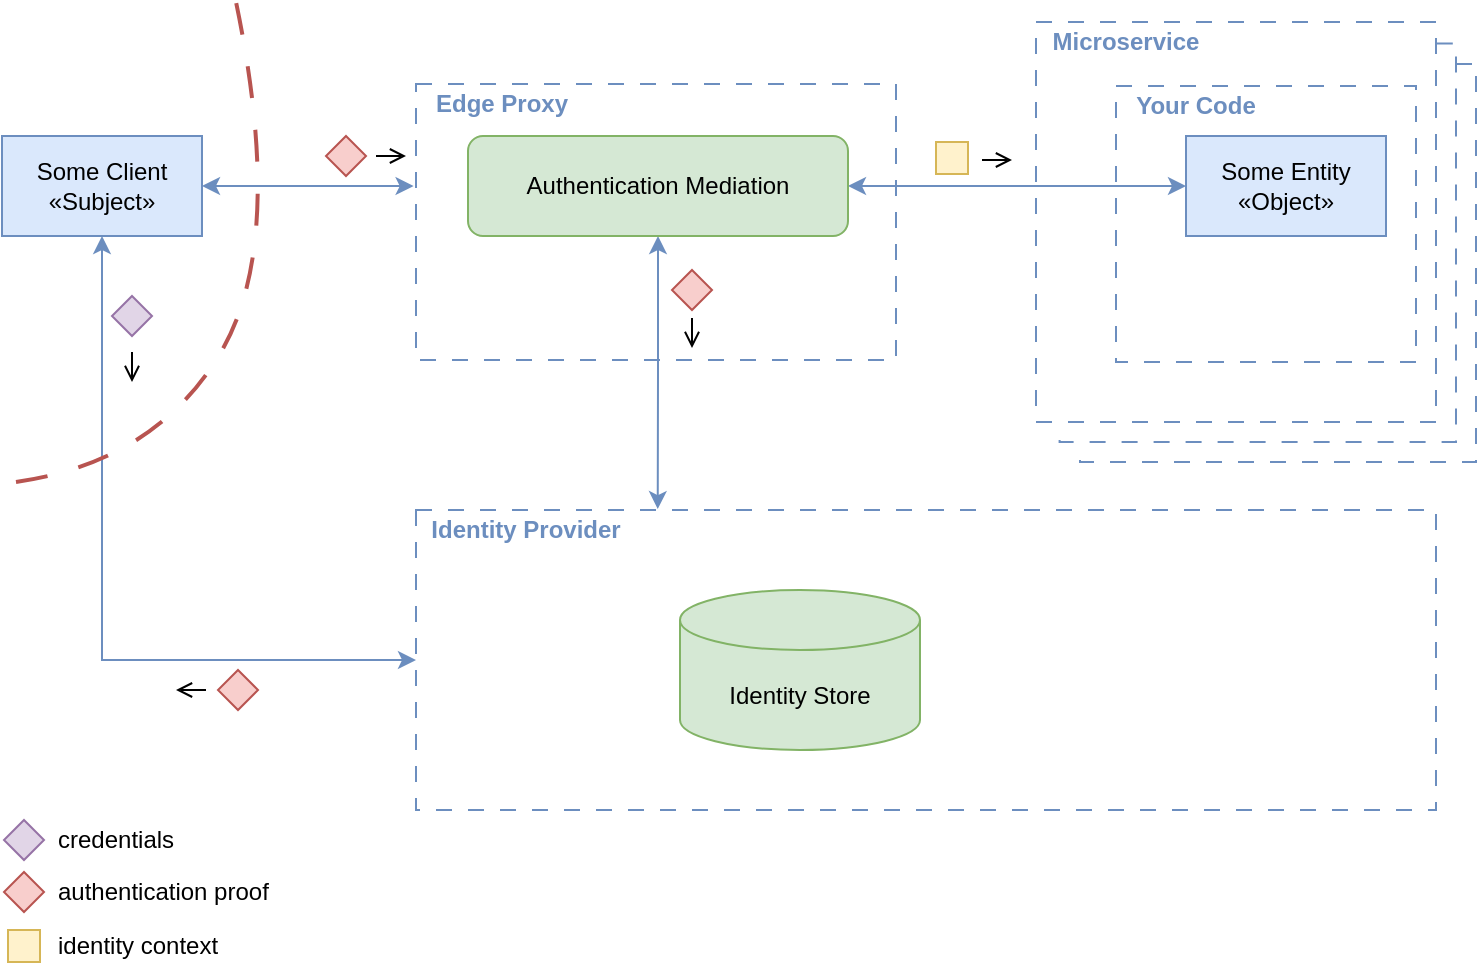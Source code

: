 <mxfile version="27.1.6">
  <diagram name="Page-1" id="vSZzm0c0lSDc5pFVxaaF">
    <mxGraphModel dx="1192" dy="771" grid="1" gridSize="10" guides="1" tooltips="1" connect="1" arrows="1" fold="1" page="1" pageScale="1" pageWidth="850" pageHeight="1100" math="0" shadow="0">
      <root>
        <mxCell id="0" />
        <mxCell id="1" parent="0" />
        <mxCell id="P9exJsjkpcG24izdwx1V-1" value="" style="rounded=0;whiteSpace=wrap;html=1;fillColor=none;strokeColor=#6c8ebf;dashed=1;dashPattern=8 8;" parent="1" vertex="1">
          <mxGeometry x="560" y="30" width="200" height="200" as="geometry" />
        </mxCell>
        <mxCell id="fo6R8_58uPIGh2nn-8rE-17" value="" style="rounded=0;whiteSpace=wrap;html=1;fillColor=none;strokeColor=#6c8ebf;dashed=1;dashPattern=8 8;" parent="1" vertex="1">
          <mxGeometry x="250" y="61" width="240" height="138" as="geometry" />
        </mxCell>
        <mxCell id="P9exJsjkpcG24izdwx1V-12" value="" style="rounded=0;whiteSpace=wrap;html=1;fillColor=none;strokeColor=#6c8ebf;dashed=1;dashPattern=8 8;" parent="1" vertex="1">
          <mxGeometry x="600" y="62" width="150" height="138" as="geometry" />
        </mxCell>
        <mxCell id="aPNDeGo1sduExx9jBJkK-10" style="edgeStyle=orthogonalEdgeStyle;rounded=0;orthogonalLoop=1;jettySize=auto;html=1;entryX=0.237;entryY=-0.003;entryDx=0;entryDy=0;startArrow=classic;startFill=1;fillColor=#dae8fc;strokeColor=#6c8ebf;entryPerimeter=0;" parent="1" source="aPNDeGo1sduExx9jBJkK-1" target="fo6R8_58uPIGh2nn-8rE-9" edge="1">
          <mxGeometry relative="1" as="geometry">
            <mxPoint x="442" y="166" as="targetPoint" />
          </mxGeometry>
        </mxCell>
        <mxCell id="aPNDeGo1sduExx9jBJkK-16" style="edgeStyle=orthogonalEdgeStyle;rounded=0;orthogonalLoop=1;jettySize=auto;html=1;entryX=0;entryY=0.5;entryDx=0;entryDy=0;startArrow=classic;startFill=1;fillColor=#dae8fc;strokeColor=#6c8ebf;" parent="1" source="aPNDeGo1sduExx9jBJkK-1" target="aPNDeGo1sduExx9jBJkK-4" edge="1">
          <mxGeometry relative="1" as="geometry" />
        </mxCell>
        <mxCell id="aPNDeGo1sduExx9jBJkK-1" value="Authentication Mediation" style="rounded=1;whiteSpace=wrap;html=1;fillColor=#d5e8d4;strokeColor=#82b366;" parent="1" vertex="1">
          <mxGeometry x="276" y="87" width="190" height="50" as="geometry" />
        </mxCell>
        <mxCell id="aPNDeGo1sduExx9jBJkK-15" style="edgeStyle=orthogonalEdgeStyle;rounded=0;orthogonalLoop=1;jettySize=auto;html=1;startArrow=classic;startFill=1;fillColor=#dae8fc;strokeColor=#6c8ebf;entryX=-0.005;entryY=0.37;entryDx=0;entryDy=0;entryPerimeter=0;" parent="1" source="aPNDeGo1sduExx9jBJkK-2" target="fo6R8_58uPIGh2nn-8rE-17" edge="1">
          <mxGeometry relative="1" as="geometry">
            <mxPoint x="240" y="110" as="targetPoint" />
          </mxGeometry>
        </mxCell>
        <mxCell id="fo6R8_58uPIGh2nn-8rE-11" style="edgeStyle=orthogonalEdgeStyle;rounded=0;orthogonalLoop=1;jettySize=auto;html=1;fillColor=#dae8fc;strokeColor=#6c8ebf;startArrow=classic;startFill=1;entryX=0;entryY=0.5;entryDx=0;entryDy=0;" parent="1" source="aPNDeGo1sduExx9jBJkK-2" target="fo6R8_58uPIGh2nn-8rE-9" edge="1">
          <mxGeometry relative="1" as="geometry">
            <mxPoint x="208" y="349" as="targetPoint" />
            <Array as="points">
              <mxPoint x="93" y="349" />
            </Array>
          </mxGeometry>
        </mxCell>
        <mxCell id="aPNDeGo1sduExx9jBJkK-2" value="Some Client&lt;br&gt;«Subject»" style="rounded=0;whiteSpace=wrap;html=1;fillColor=#dae8fc;strokeColor=#6c8ebf;" parent="1" vertex="1">
          <mxGeometry x="43" y="87" width="100" height="50" as="geometry" />
        </mxCell>
        <mxCell id="aPNDeGo1sduExx9jBJkK-4" value="Some Entity&lt;br&gt;«Object»" style="rounded=0;whiteSpace=wrap;html=1;fillColor=#dae8fc;strokeColor=#6c8ebf;" parent="1" vertex="1">
          <mxGeometry x="635" y="87" width="100" height="50" as="geometry" />
        </mxCell>
        <mxCell id="P9exJsjkpcG24izdwx1V-3" value="Microservice" style="text;html=1;align=center;verticalAlign=middle;whiteSpace=wrap;rounded=0;fillColor=none;fontColor=#6C8EBF;fontStyle=1" parent="1" vertex="1">
          <mxGeometry x="560" y="30" width="90" height="19" as="geometry" />
        </mxCell>
        <mxCell id="P9exJsjkpcG24izdwx1V-13" value="Your Code" style="text;html=1;align=center;verticalAlign=middle;whiteSpace=wrap;rounded=0;fillColor=none;fontColor=#6C8EBF;fontStyle=1" parent="1" vertex="1">
          <mxGeometry x="600" y="62" width="80" height="19" as="geometry" />
        </mxCell>
        <mxCell id="fo6R8_58uPIGh2nn-8rE-1" value="Identity Store" style="shape=cylinder3;whiteSpace=wrap;html=1;boundedLbl=1;backgroundOutline=1;size=15;fillColor=#d5e8d4;strokeColor=#82b366;" parent="1" vertex="1">
          <mxGeometry x="382" y="314" width="120" height="80" as="geometry" />
        </mxCell>
        <mxCell id="fo6R8_58uPIGh2nn-8rE-2" value="" style="rhombus;whiteSpace=wrap;html=1;fillColor=#e1d5e7;strokeColor=#9673a6;" parent="1" vertex="1">
          <mxGeometry x="98" y="167" width="20" height="20" as="geometry" />
        </mxCell>
        <mxCell id="fo6R8_58uPIGh2nn-8rE-3" value="" style="rhombus;whiteSpace=wrap;html=1;fillColor=#f8cecc;strokeColor=#b85450;" parent="1" vertex="1">
          <mxGeometry x="151" y="354" width="20" height="20" as="geometry" />
        </mxCell>
        <mxCell id="fo6R8_58uPIGh2nn-8rE-4" value="" style="rhombus;whiteSpace=wrap;html=1;fillColor=#e1d5e7;strokeColor=#9673a6;" parent="1" vertex="1">
          <mxGeometry x="44" y="429" width="20" height="20" as="geometry" />
        </mxCell>
        <mxCell id="fo6R8_58uPIGh2nn-8rE-5" value="" style="rhombus;whiteSpace=wrap;html=1;fillColor=#f8cecc;strokeColor=#b85450;" parent="1" vertex="1">
          <mxGeometry x="44" y="455" width="20" height="20" as="geometry" />
        </mxCell>
        <mxCell id="fo6R8_58uPIGh2nn-8rE-7" value="credentials" style="text;html=1;align=left;verticalAlign=middle;whiteSpace=wrap;rounded=0;" parent="1" vertex="1">
          <mxGeometry x="69" y="429" width="60" height="20" as="geometry" />
        </mxCell>
        <mxCell id="fo6R8_58uPIGh2nn-8rE-8" value="&lt;div align=&quot;left&quot;&gt;authentication proof&lt;/div&gt;" style="text;html=1;align=left;verticalAlign=middle;whiteSpace=wrap;rounded=0;" parent="1" vertex="1">
          <mxGeometry x="69" y="455" width="145" height="20" as="geometry" />
        </mxCell>
        <mxCell id="fo6R8_58uPIGh2nn-8rE-9" value="" style="rounded=0;whiteSpace=wrap;html=1;fillColor=none;strokeColor=#6c8ebf;dashed=1;dashPattern=8 8;" parent="1" vertex="1">
          <mxGeometry x="250" y="274" width="510" height="150" as="geometry" />
        </mxCell>
        <mxCell id="fo6R8_58uPIGh2nn-8rE-10" value="Identity Provider" style="text;html=1;align=center;verticalAlign=middle;whiteSpace=wrap;rounded=0;fillColor=none;fontColor=#6C8EBF;fontStyle=1" parent="1" vertex="1">
          <mxGeometry x="250" y="274" width="110" height="19" as="geometry" />
        </mxCell>
        <mxCell id="fo6R8_58uPIGh2nn-8rE-12" value="" style="rhombus;whiteSpace=wrap;html=1;fillColor=#f8cecc;strokeColor=#b85450;" parent="1" vertex="1">
          <mxGeometry x="205" y="87" width="20" height="20" as="geometry" />
        </mxCell>
        <mxCell id="fo6R8_58uPIGh2nn-8rE-13" value="" style="rhombus;whiteSpace=wrap;html=1;fillColor=#f8cecc;strokeColor=#b85450;" parent="1" vertex="1">
          <mxGeometry x="378" y="154" width="20" height="20" as="geometry" />
        </mxCell>
        <mxCell id="fo6R8_58uPIGh2nn-8rE-18" value="&lt;div align=&quot;center&quot;&gt;Edge Proxy&lt;/div&gt;" style="text;html=1;align=center;verticalAlign=middle;whiteSpace=wrap;rounded=0;fillColor=none;fontColor=#6C8EBF;fontStyle=1" parent="1" vertex="1">
          <mxGeometry x="249" y="61" width="88" height="19" as="geometry" />
        </mxCell>
        <mxCell id="fo6R8_58uPIGh2nn-8rE-19" value="" style="whiteSpace=wrap;html=1;aspect=fixed;fillColor=#fff2cc;strokeColor=#d6b656;" parent="1" vertex="1">
          <mxGeometry x="510" y="90" width="16" height="16" as="geometry" />
        </mxCell>
        <mxCell id="fo6R8_58uPIGh2nn-8rE-20" value="" style="whiteSpace=wrap;html=1;aspect=fixed;fillColor=#fff2cc;strokeColor=#d6b656;" parent="1" vertex="1">
          <mxGeometry x="46" y="484" width="16" height="16" as="geometry" />
        </mxCell>
        <mxCell id="fo6R8_58uPIGh2nn-8rE-21" value="&lt;div&gt;identity context&lt;/div&gt;" style="text;html=1;align=left;verticalAlign=middle;whiteSpace=wrap;rounded=0;" parent="1" vertex="1">
          <mxGeometry x="69" y="482" width="145" height="20" as="geometry" />
        </mxCell>
        <mxCell id="fo6R8_58uPIGh2nn-8rE-24" style="edgeStyle=orthogonalEdgeStyle;rounded=0;orthogonalLoop=1;jettySize=auto;html=1;entryX=0.059;entryY=1.015;entryDx=0;entryDy=0;entryPerimeter=0;exitX=1.002;exitY=0.054;exitDx=0;exitDy=0;exitPerimeter=0;endArrow=none;startFill=0;dashed=1;dashPattern=8 8;fillColor=#dae8fc;strokeColor=#6c8ebf;" parent="1" source="P9exJsjkpcG24izdwx1V-1" target="P9exJsjkpcG24izdwx1V-1" edge="1">
          <mxGeometry relative="1" as="geometry">
            <Array as="points">
              <mxPoint x="770" y="41" />
              <mxPoint x="770" y="240" />
              <mxPoint x="572" y="240" />
            </Array>
          </mxGeometry>
        </mxCell>
        <mxCell id="fo6R8_58uPIGh2nn-8rE-25" style="edgeStyle=orthogonalEdgeStyle;rounded=0;orthogonalLoop=1;jettySize=auto;html=1;entryX=0.059;entryY=1.015;entryDx=0;entryDy=0;entryPerimeter=0;exitX=1.002;exitY=0.054;exitDx=0;exitDy=0;exitPerimeter=0;endArrow=none;startFill=0;dashed=1;dashPattern=8 8;fillColor=#dae8fc;strokeColor=#6c8ebf;" parent="1" edge="1">
          <mxGeometry relative="1" as="geometry">
            <mxPoint x="770" y="51" as="sourcePoint" />
            <mxPoint x="582" y="243" as="targetPoint" />
            <Array as="points">
              <mxPoint x="780" y="51" />
              <mxPoint x="780" y="250" />
              <mxPoint x="582" y="250" />
            </Array>
          </mxGeometry>
        </mxCell>
        <mxCell id="PV5oNP7hkTZPsKuvViVV-1" value="" style="endArrow=open;html=1;rounded=0;endFill=0;" edge="1" parent="1">
          <mxGeometry width="50" height="50" relative="1" as="geometry">
            <mxPoint x="230" y="97" as="sourcePoint" />
            <mxPoint x="245" y="97" as="targetPoint" />
          </mxGeometry>
        </mxCell>
        <mxCell id="PV5oNP7hkTZPsKuvViVV-2" value="" style="endArrow=open;html=1;rounded=0;endFill=0;" edge="1" parent="1">
          <mxGeometry width="50" height="50" relative="1" as="geometry">
            <mxPoint x="108" y="195" as="sourcePoint" />
            <mxPoint x="108" y="210" as="targetPoint" />
          </mxGeometry>
        </mxCell>
        <mxCell id="PV5oNP7hkTZPsKuvViVV-3" value="" style="endArrow=none;html=1;rounded=0;endFill=0;startArrow=open;startFill=0;" edge="1" parent="1">
          <mxGeometry width="50" height="50" relative="1" as="geometry">
            <mxPoint x="130" y="364" as="sourcePoint" />
            <mxPoint x="145" y="364" as="targetPoint" />
          </mxGeometry>
        </mxCell>
        <mxCell id="PV5oNP7hkTZPsKuvViVV-4" value="" style="curved=1;endArrow=none;html=1;rounded=0;dashed=1;dashPattern=8 8;startFill=0;fillColor=#f8cecc;strokeColor=#b85450;startSize=9;endSize=8;strokeWidth=2;" edge="1" parent="1">
          <mxGeometry width="50" height="50" relative="1" as="geometry">
            <mxPoint x="50" y="260" as="sourcePoint" />
            <mxPoint x="160" y="20" as="targetPoint" />
            <Array as="points">
              <mxPoint x="120" y="250" />
              <mxPoint x="185" y="140" />
            </Array>
          </mxGeometry>
        </mxCell>
        <mxCell id="PV5oNP7hkTZPsKuvViVV-5" value="" style="endArrow=open;html=1;rounded=0;endFill=0;" edge="1" parent="1">
          <mxGeometry width="50" height="50" relative="1" as="geometry">
            <mxPoint x="388" y="178" as="sourcePoint" />
            <mxPoint x="388" y="193" as="targetPoint" />
          </mxGeometry>
        </mxCell>
        <mxCell id="PV5oNP7hkTZPsKuvViVV-6" value="" style="endArrow=open;html=1;rounded=0;endFill=0;" edge="1" parent="1">
          <mxGeometry width="50" height="50" relative="1" as="geometry">
            <mxPoint x="533" y="99" as="sourcePoint" />
            <mxPoint x="548" y="99" as="targetPoint" />
          </mxGeometry>
        </mxCell>
      </root>
    </mxGraphModel>
  </diagram>
</mxfile>
